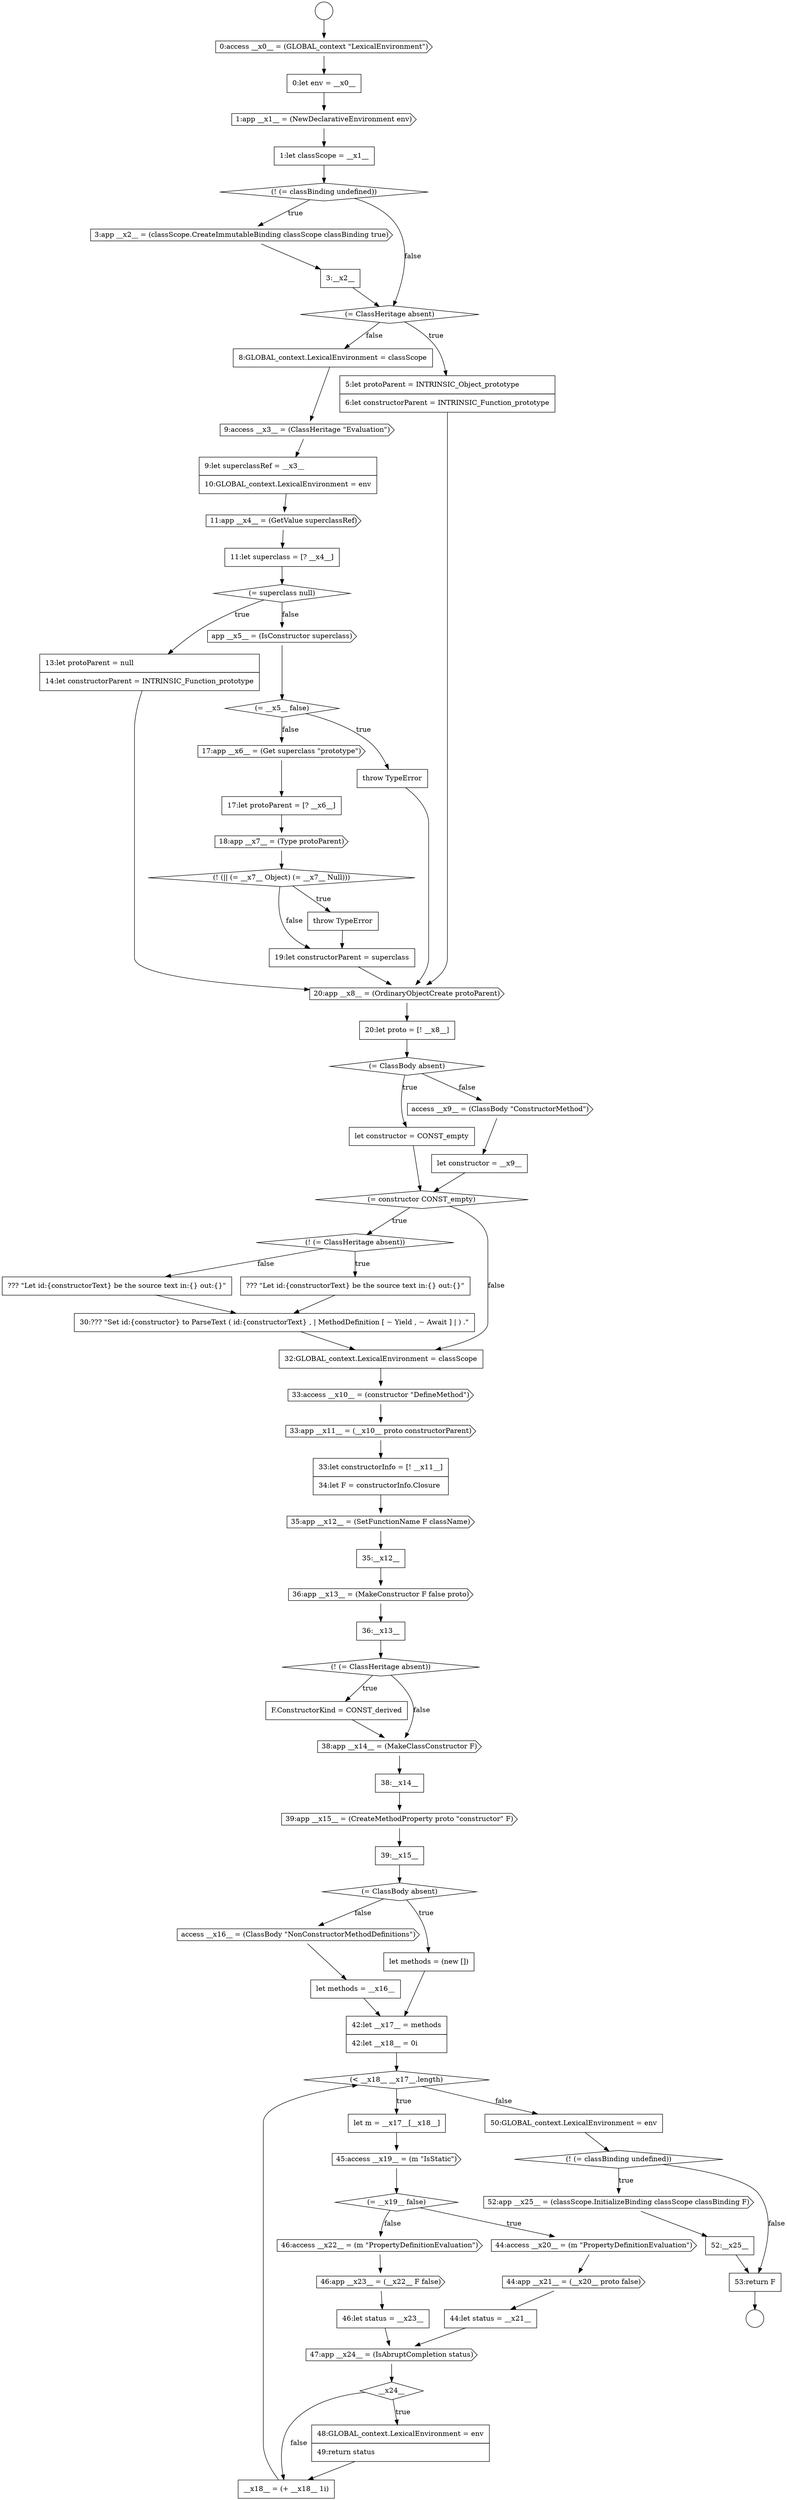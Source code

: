 digraph {
  node9957 [shape=diamond, label=<<font color="black">(= constructor CONST_empty)</font>> color="black" fillcolor="white" style=filled]
  node9931 [shape=cds, label=<<font color="black">3:app __x2__ = (classScope.CreateImmutableBinding classScope classBinding true)</font>> color="black" fillcolor="white" style=filled]
  node9975 [shape=none, margin=0, label=<<font color="black">
    <table border="0" cellborder="1" cellspacing="0" cellpadding="10">
      <tr><td align="left">39:__x15__</td></tr>
    </table>
  </font>> color="black" fillcolor="white" style=filled]
  node9966 [shape=cds, label=<<font color="black">35:app __x12__ = (SetFunctionName F className)</font>> color="black" fillcolor="white" style=filled]
  node9954 [shape=none, margin=0, label=<<font color="black">
    <table border="0" cellborder="1" cellspacing="0" cellpadding="10">
      <tr><td align="left">let constructor = CONST_empty</td></tr>
    </table>
  </font>> color="black" fillcolor="white" style=filled]
  node9929 [shape=none, margin=0, label=<<font color="black">
    <table border="0" cellborder="1" cellspacing="0" cellpadding="10">
      <tr><td align="left">1:let classScope = __x1__</td></tr>
    </table>
  </font>> color="black" fillcolor="white" style=filled]
  node9982 [shape=none, margin=0, label=<<font color="black">
    <table border="0" cellborder="1" cellspacing="0" cellpadding="10">
      <tr><td align="left">let m = __x17__[__x18__]</td></tr>
    </table>
  </font>> color="black" fillcolor="white" style=filled]
  node9965 [shape=none, margin=0, label=<<font color="black">
    <table border="0" cellborder="1" cellspacing="0" cellpadding="10">
      <tr><td align="left">33:let constructorInfo = [! __x11__]</td></tr>
      <tr><td align="left">34:let F = constructorInfo.Closure</td></tr>
    </table>
  </font>> color="black" fillcolor="white" style=filled]
  node9924 [shape=circle label=" " color="black" fillcolor="white" style=filled]
  node9998 [shape=none, margin=0, label=<<font color="black">
    <table border="0" cellborder="1" cellspacing="0" cellpadding="10">
      <tr><td align="left">52:__x25__</td></tr>
    </table>
  </font>> color="black" fillcolor="white" style=filled]
  node9950 [shape=none, margin=0, label=<<font color="black">
    <table border="0" cellborder="1" cellspacing="0" cellpadding="10">
      <tr><td align="left">19:let constructorParent = superclass</td></tr>
    </table>
  </font>> color="black" fillcolor="white" style=filled]
  node9956 [shape=none, margin=0, label=<<font color="black">
    <table border="0" cellborder="1" cellspacing="0" cellpadding="10">
      <tr><td align="left">let constructor = __x9__</td></tr>
    </table>
  </font>> color="black" fillcolor="white" style=filled]
  node9933 [shape=diamond, label=<<font color="black">(= ClassHeritage absent)</font>> color="black" fillcolor="white" style=filled]
  node9978 [shape=cds, label=<<font color="black">access __x16__ = (ClassBody &quot;NonConstructorMethodDefinitions&quot;)</font>> color="black" fillcolor="white" style=filled]
  node9961 [shape=none, margin=0, label=<<font color="black">
    <table border="0" cellborder="1" cellspacing="0" cellpadding="10">
      <tr><td align="left">30:??? &quot;Set id:{constructor} to ParseText ( id:{constructorText} , | MethodDefinition [ ~ Yield , ~ Await ] | ) .&quot;</td></tr>
    </table>
  </font>> color="black" fillcolor="white" style=filled]
  node9994 [shape=none, margin=0, label=<<font color="black">
    <table border="0" cellborder="1" cellspacing="0" cellpadding="10">
      <tr><td align="left">__x18__ = (+ __x18__ 1i)</td></tr>
    </table>
  </font>> color="black" fillcolor="white" style=filled]
  node9971 [shape=none, margin=0, label=<<font color="black">
    <table border="0" cellborder="1" cellspacing="0" cellpadding="10">
      <tr><td align="left">F.ConstructorKind = CONST_derived</td></tr>
    </table>
  </font>> color="black" fillcolor="white" style=filled]
  node9946 [shape=none, margin=0, label=<<font color="black">
    <table border="0" cellborder="1" cellspacing="0" cellpadding="10">
      <tr><td align="left">17:let protoParent = [? __x6__]</td></tr>
    </table>
  </font>> color="black" fillcolor="white" style=filled]
  node9960 [shape=none, margin=0, label=<<font color="black">
    <table border="0" cellborder="1" cellspacing="0" cellpadding="10">
      <tr><td align="left">??? &quot;Let id:{constructorText} be the source text in:{} out:{}&quot;</td></tr>
    </table>
  </font>> color="black" fillcolor="white" style=filled]
  node9989 [shape=cds, label=<<font color="black">46:app __x23__ = (__x22__ F false)</font>> color="black" fillcolor="white" style=filled]
  node9988 [shape=cds, label=<<font color="black">46:access __x22__ = (m &quot;PropertyDefinitionEvaluation&quot;)</font>> color="black" fillcolor="white" style=filled]
  node9938 [shape=cds, label=<<font color="black">11:app __x4__ = (GetValue superclassRef)</font>> color="black" fillcolor="white" style=filled]
  node9941 [shape=none, margin=0, label=<<font color="black">
    <table border="0" cellborder="1" cellspacing="0" cellpadding="10">
      <tr><td align="left">13:let protoParent = null</td></tr>
      <tr><td align="left">14:let constructorParent = INTRINSIC_Function_prototype</td></tr>
    </table>
  </font>> color="black" fillcolor="white" style=filled]
  node9973 [shape=none, margin=0, label=<<font color="black">
    <table border="0" cellborder="1" cellspacing="0" cellpadding="10">
      <tr><td align="left">38:__x14__</td></tr>
    </table>
  </font>> color="black" fillcolor="white" style=filled]
  node9970 [shape=diamond, label=<<font color="black">(! (= ClassHeritage absent))</font>> color="black" fillcolor="white" style=filled]
  node9928 [shape=cds, label=<<font color="black">1:app __x1__ = (NewDeclarativeEnvironment env)</font>> color="black" fillcolor="white" style=filled]
  node9997 [shape=cds, label=<<font color="black">52:app __x25__ = (classScope.InitializeBinding classScope classBinding F)</font>> color="black" fillcolor="white" style=filled]
  node9968 [shape=cds, label=<<font color="black">36:app __x13__ = (MakeConstructor F false proto)</font>> color="black" fillcolor="white" style=filled]
  node9949 [shape=none, margin=0, label=<<font color="black">
    <table border="0" cellborder="1" cellspacing="0" cellpadding="10">
      <tr><td align="left">throw TypeError</td></tr>
    </table>
  </font>> color="black" fillcolor="white" style=filled]
  node9981 [shape=diamond, label=<<font color="black">(&lt; __x18__ __x17__.length)</font>> color="black" fillcolor="white" style=filled]
  node9993 [shape=none, margin=0, label=<<font color="black">
    <table border="0" cellborder="1" cellspacing="0" cellpadding="10">
      <tr><td align="left">48:GLOBAL_context.LexicalEnvironment = env</td></tr>
      <tr><td align="left">49:return status</td></tr>
    </table>
  </font>> color="black" fillcolor="white" style=filled]
  node9945 [shape=cds, label=<<font color="black">17:app __x6__ = (Get superclass &quot;prototype&quot;)</font>> color="black" fillcolor="white" style=filled]
  node9936 [shape=cds, label=<<font color="black">9:access __x3__ = (ClassHeritage &quot;Evaluation&quot;)</font>> color="black" fillcolor="white" style=filled]
  node9977 [shape=none, margin=0, label=<<font color="black">
    <table border="0" cellborder="1" cellspacing="0" cellpadding="10">
      <tr><td align="left">let methods = (new [])</td></tr>
    </table>
  </font>> color="black" fillcolor="white" style=filled]
  node9932 [shape=none, margin=0, label=<<font color="black">
    <table border="0" cellborder="1" cellspacing="0" cellpadding="10">
      <tr><td align="left">3:__x2__</td></tr>
    </table>
  </font>> color="black" fillcolor="white" style=filled]
  node9990 [shape=none, margin=0, label=<<font color="black">
    <table border="0" cellborder="1" cellspacing="0" cellpadding="10">
      <tr><td align="left">46:let status = __x23__</td></tr>
    </table>
  </font>> color="black" fillcolor="white" style=filled]
  node9942 [shape=cds, label=<<font color="black">app __x5__ = (IsConstructor superclass)</font>> color="black" fillcolor="white" style=filled]
  node9964 [shape=cds, label=<<font color="black">33:app __x11__ = (__x10__ proto constructorParent)</font>> color="black" fillcolor="white" style=filled]
  node9925 [shape=circle label=" " color="black" fillcolor="white" style=filled]
  node9985 [shape=cds, label=<<font color="black">44:access __x20__ = (m &quot;PropertyDefinitionEvaluation&quot;)</font>> color="black" fillcolor="white" style=filled]
  node9939 [shape=none, margin=0, label=<<font color="black">
    <table border="0" cellborder="1" cellspacing="0" cellpadding="10">
      <tr><td align="left">11:let superclass = [? __x4__]</td></tr>
    </table>
  </font>> color="black" fillcolor="white" style=filled]
  node9974 [shape=cds, label=<<font color="black">39:app __x15__ = (CreateMethodProperty proto &quot;constructor&quot; F)</font>> color="black" fillcolor="white" style=filled]
  node9996 [shape=diamond, label=<<font color="black">(! (= classBinding undefined))</font>> color="black" fillcolor="white" style=filled]
  node9952 [shape=none, margin=0, label=<<font color="black">
    <table border="0" cellborder="1" cellspacing="0" cellpadding="10">
      <tr><td align="left">20:let proto = [! __x8__]</td></tr>
    </table>
  </font>> color="black" fillcolor="white" style=filled]
  node9967 [shape=none, margin=0, label=<<font color="black">
    <table border="0" cellborder="1" cellspacing="0" cellpadding="10">
      <tr><td align="left">35:__x12__</td></tr>
    </table>
  </font>> color="black" fillcolor="white" style=filled]
  node9935 [shape=none, margin=0, label=<<font color="black">
    <table border="0" cellborder="1" cellspacing="0" cellpadding="10">
      <tr><td align="left">8:GLOBAL_context.LexicalEnvironment = classScope</td></tr>
    </table>
  </font>> color="black" fillcolor="white" style=filled]
  node9984 [shape=diamond, label=<<font color="black">(= __x19__ false)</font>> color="black" fillcolor="white" style=filled]
  node9958 [shape=diamond, label=<<font color="black">(! (= ClassHeritage absent))</font>> color="black" fillcolor="white" style=filled]
  node9943 [shape=diamond, label=<<font color="black">(= __x5__ false)</font>> color="black" fillcolor="white" style=filled]
  node9926 [shape=cds, label=<<font color="black">0:access __x0__ = (GLOBAL_context &quot;LexicalEnvironment&quot;)</font>> color="black" fillcolor="white" style=filled]
  node9953 [shape=diamond, label=<<font color="black">(= ClassBody absent)</font>> color="black" fillcolor="white" style=filled]
  node9948 [shape=diamond, label=<<font color="black">(! (|| (= __x7__ Object) (= __x7__ Null)))</font>> color="black" fillcolor="white" style=filled]
  node9991 [shape=cds, label=<<font color="black">47:app __x24__ = (IsAbruptCompletion status)</font>> color="black" fillcolor="white" style=filled]
  node9980 [shape=none, margin=0, label=<<font color="black">
    <table border="0" cellborder="1" cellspacing="0" cellpadding="10">
      <tr><td align="left">42:let __x17__ = methods</td></tr>
      <tr><td align="left">42:let __x18__ = 0i</td></tr>
    </table>
  </font>> color="black" fillcolor="white" style=filled]
  node9986 [shape=cds, label=<<font color="black">44:app __x21__ = (__x20__ proto false)</font>> color="black" fillcolor="white" style=filled]
  node9963 [shape=cds, label=<<font color="black">33:access __x10__ = (constructor &quot;DefineMethod&quot;)</font>> color="black" fillcolor="white" style=filled]
  node9947 [shape=cds, label=<<font color="black">18:app __x7__ = (Type protoParent)</font>> color="black" fillcolor="white" style=filled]
  node9930 [shape=diamond, label=<<font color="black">(! (= classBinding undefined))</font>> color="black" fillcolor="white" style=filled]
  node9983 [shape=cds, label=<<font color="black">45:access __x19__ = (m &quot;IsStatic&quot;)</font>> color="black" fillcolor="white" style=filled]
  node9995 [shape=none, margin=0, label=<<font color="black">
    <table border="0" cellborder="1" cellspacing="0" cellpadding="10">
      <tr><td align="left">50:GLOBAL_context.LexicalEnvironment = env</td></tr>
    </table>
  </font>> color="black" fillcolor="white" style=filled]
  node9951 [shape=cds, label=<<font color="black">20:app __x8__ = (OrdinaryObjectCreate protoParent)</font>> color="black" fillcolor="white" style=filled]
  node9934 [shape=none, margin=0, label=<<font color="black">
    <table border="0" cellborder="1" cellspacing="0" cellpadding="10">
      <tr><td align="left">5:let protoParent = INTRINSIC_Object_prototype</td></tr>
      <tr><td align="left">6:let constructorParent = INTRINSIC_Function_prototype</td></tr>
    </table>
  </font>> color="black" fillcolor="white" style=filled]
  node9940 [shape=diamond, label=<<font color="black">(= superclass null)</font>> color="black" fillcolor="white" style=filled]
  node9999 [shape=none, margin=0, label=<<font color="black">
    <table border="0" cellborder="1" cellspacing="0" cellpadding="10">
      <tr><td align="left">53:return F</td></tr>
    </table>
  </font>> color="black" fillcolor="white" style=filled]
  node9972 [shape=cds, label=<<font color="black">38:app __x14__ = (MakeClassConstructor F)</font>> color="black" fillcolor="white" style=filled]
  node9962 [shape=none, margin=0, label=<<font color="black">
    <table border="0" cellborder="1" cellspacing="0" cellpadding="10">
      <tr><td align="left">32:GLOBAL_context.LexicalEnvironment = classScope</td></tr>
    </table>
  </font>> color="black" fillcolor="white" style=filled]
  node9955 [shape=cds, label=<<font color="black">access __x9__ = (ClassBody &quot;ConstructorMethod&quot;)</font>> color="black" fillcolor="white" style=filled]
  node9937 [shape=none, margin=0, label=<<font color="black">
    <table border="0" cellborder="1" cellspacing="0" cellpadding="10">
      <tr><td align="left">9:let superclassRef = __x3__</td></tr>
      <tr><td align="left">10:GLOBAL_context.LexicalEnvironment = env</td></tr>
    </table>
  </font>> color="black" fillcolor="white" style=filled]
  node9944 [shape=none, margin=0, label=<<font color="black">
    <table border="0" cellborder="1" cellspacing="0" cellpadding="10">
      <tr><td align="left">throw TypeError</td></tr>
    </table>
  </font>> color="black" fillcolor="white" style=filled]
  node9976 [shape=diamond, label=<<font color="black">(= ClassBody absent)</font>> color="black" fillcolor="white" style=filled]
  node9959 [shape=none, margin=0, label=<<font color="black">
    <table border="0" cellborder="1" cellspacing="0" cellpadding="10">
      <tr><td align="left">??? &quot;Let id:{constructorText} be the source text in:{} out:{}&quot;</td></tr>
    </table>
  </font>> color="black" fillcolor="white" style=filled]
  node9927 [shape=none, margin=0, label=<<font color="black">
    <table border="0" cellborder="1" cellspacing="0" cellpadding="10">
      <tr><td align="left">0:let env = __x0__</td></tr>
    </table>
  </font>> color="black" fillcolor="white" style=filled]
  node9987 [shape=none, margin=0, label=<<font color="black">
    <table border="0" cellborder="1" cellspacing="0" cellpadding="10">
      <tr><td align="left">44:let status = __x21__</td></tr>
    </table>
  </font>> color="black" fillcolor="white" style=filled]
  node9979 [shape=none, margin=0, label=<<font color="black">
    <table border="0" cellborder="1" cellspacing="0" cellpadding="10">
      <tr><td align="left">let methods = __x16__</td></tr>
    </table>
  </font>> color="black" fillcolor="white" style=filled]
  node9992 [shape=diamond, label=<<font color="black">__x24__</font>> color="black" fillcolor="white" style=filled]
  node9969 [shape=none, margin=0, label=<<font color="black">
    <table border="0" cellborder="1" cellspacing="0" cellpadding="10">
      <tr><td align="left">36:__x13__</td></tr>
    </table>
  </font>> color="black" fillcolor="white" style=filled]
  node9983 -> node9984 [ color="black"]
  node9979 -> node9980 [ color="black"]
  node9942 -> node9943 [ color="black"]
  node9931 -> node9932 [ color="black"]
  node9937 -> node9938 [ color="black"]
  node9964 -> node9965 [ color="black"]
  node9928 -> node9929 [ color="black"]
  node9967 -> node9968 [ color="black"]
  node9943 -> node9944 [label=<<font color="black">true</font>> color="black"]
  node9943 -> node9945 [label=<<font color="black">false</font>> color="black"]
  node9992 -> node9993 [label=<<font color="black">true</font>> color="black"]
  node9992 -> node9994 [label=<<font color="black">false</font>> color="black"]
  node9972 -> node9973 [ color="black"]
  node9982 -> node9983 [ color="black"]
  node9963 -> node9964 [ color="black"]
  node9927 -> node9928 [ color="black"]
  node9939 -> node9940 [ color="black"]
  node9973 -> node9974 [ color="black"]
  node9997 -> node9998 [ color="black"]
  node9930 -> node9931 [label=<<font color="black">true</font>> color="black"]
  node9930 -> node9933 [label=<<font color="black">false</font>> color="black"]
  node9971 -> node9972 [ color="black"]
  node9965 -> node9966 [ color="black"]
  node9960 -> node9961 [ color="black"]
  node9953 -> node9954 [label=<<font color="black">true</font>> color="black"]
  node9953 -> node9955 [label=<<font color="black">false</font>> color="black"]
  node9956 -> node9957 [ color="black"]
  node9984 -> node9985 [label=<<font color="black">true</font>> color="black"]
  node9984 -> node9988 [label=<<font color="black">false</font>> color="black"]
  node9978 -> node9979 [ color="black"]
  node9949 -> node9950 [ color="black"]
  node9980 -> node9981 [ color="black"]
  node9981 -> node9982 [label=<<font color="black">true</font>> color="black"]
  node9981 -> node9995 [label=<<font color="black">false</font>> color="black"]
  node9944 -> node9951 [ color="black"]
  node9946 -> node9947 [ color="black"]
  node9994 -> node9981 [ color="black"]
  node9989 -> node9990 [ color="black"]
  node9976 -> node9977 [label=<<font color="black">true</font>> color="black"]
  node9976 -> node9978 [label=<<font color="black">false</font>> color="black"]
  node9933 -> node9934 [label=<<font color="black">true</font>> color="black"]
  node9933 -> node9935 [label=<<font color="black">false</font>> color="black"]
  node9924 -> node9926 [ color="black"]
  node9969 -> node9970 [ color="black"]
  node9951 -> node9952 [ color="black"]
  node9970 -> node9971 [label=<<font color="black">true</font>> color="black"]
  node9970 -> node9972 [label=<<font color="black">false</font>> color="black"]
  node9945 -> node9946 [ color="black"]
  node9993 -> node9994 [ color="black"]
  node9968 -> node9969 [ color="black"]
  node9932 -> node9933 [ color="black"]
  node9999 -> node9925 [ color="black"]
  node9929 -> node9930 [ color="black"]
  node9950 -> node9951 [ color="black"]
  node9988 -> node9989 [ color="black"]
  node9990 -> node9991 [ color="black"]
  node9986 -> node9987 [ color="black"]
  node9974 -> node9975 [ color="black"]
  node9935 -> node9936 [ color="black"]
  node9995 -> node9996 [ color="black"]
  node9947 -> node9948 [ color="black"]
  node9991 -> node9992 [ color="black"]
  node9959 -> node9961 [ color="black"]
  node9940 -> node9941 [label=<<font color="black">true</font>> color="black"]
  node9940 -> node9942 [label=<<font color="black">false</font>> color="black"]
  node9987 -> node9991 [ color="black"]
  node9938 -> node9939 [ color="black"]
  node9985 -> node9986 [ color="black"]
  node9941 -> node9951 [ color="black"]
  node9926 -> node9927 [ color="black"]
  node9958 -> node9959 [label=<<font color="black">true</font>> color="black"]
  node9958 -> node9960 [label=<<font color="black">false</font>> color="black"]
  node9966 -> node9967 [ color="black"]
  node9998 -> node9999 [ color="black"]
  node9957 -> node9958 [label=<<font color="black">true</font>> color="black"]
  node9957 -> node9962 [label=<<font color="black">false</font>> color="black"]
  node9934 -> node9951 [ color="black"]
  node9962 -> node9963 [ color="black"]
  node9948 -> node9949 [label=<<font color="black">true</font>> color="black"]
  node9948 -> node9950 [label=<<font color="black">false</font>> color="black"]
  node9955 -> node9956 [ color="black"]
  node9975 -> node9976 [ color="black"]
  node9996 -> node9997 [label=<<font color="black">true</font>> color="black"]
  node9996 -> node9999 [label=<<font color="black">false</font>> color="black"]
  node9961 -> node9962 [ color="black"]
  node9954 -> node9957 [ color="black"]
  node9952 -> node9953 [ color="black"]
  node9977 -> node9980 [ color="black"]
  node9936 -> node9937 [ color="black"]
}
